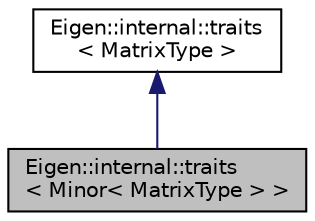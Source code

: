 digraph "Eigen::internal::traits&lt; Minor&lt; MatrixType &gt; &gt;"
{
  edge [fontname="Helvetica",fontsize="10",labelfontname="Helvetica",labelfontsize="10"];
  node [fontname="Helvetica",fontsize="10",shape=record];
  Node1 [label="Eigen::internal::traits\l\< Minor\< MatrixType \> \>",height=0.2,width=0.4,color="black", fillcolor="grey75", style="filled" fontcolor="black"];
  Node2 -> Node1 [dir="back",color="midnightblue",fontsize="10",style="solid",fontname="Helvetica"];
  Node2 [label="Eigen::internal::traits\l\< MatrixType \>",height=0.2,width=0.4,color="black", fillcolor="white", style="filled",URL="$structEigen_1_1internal_1_1traits.html"];
}
